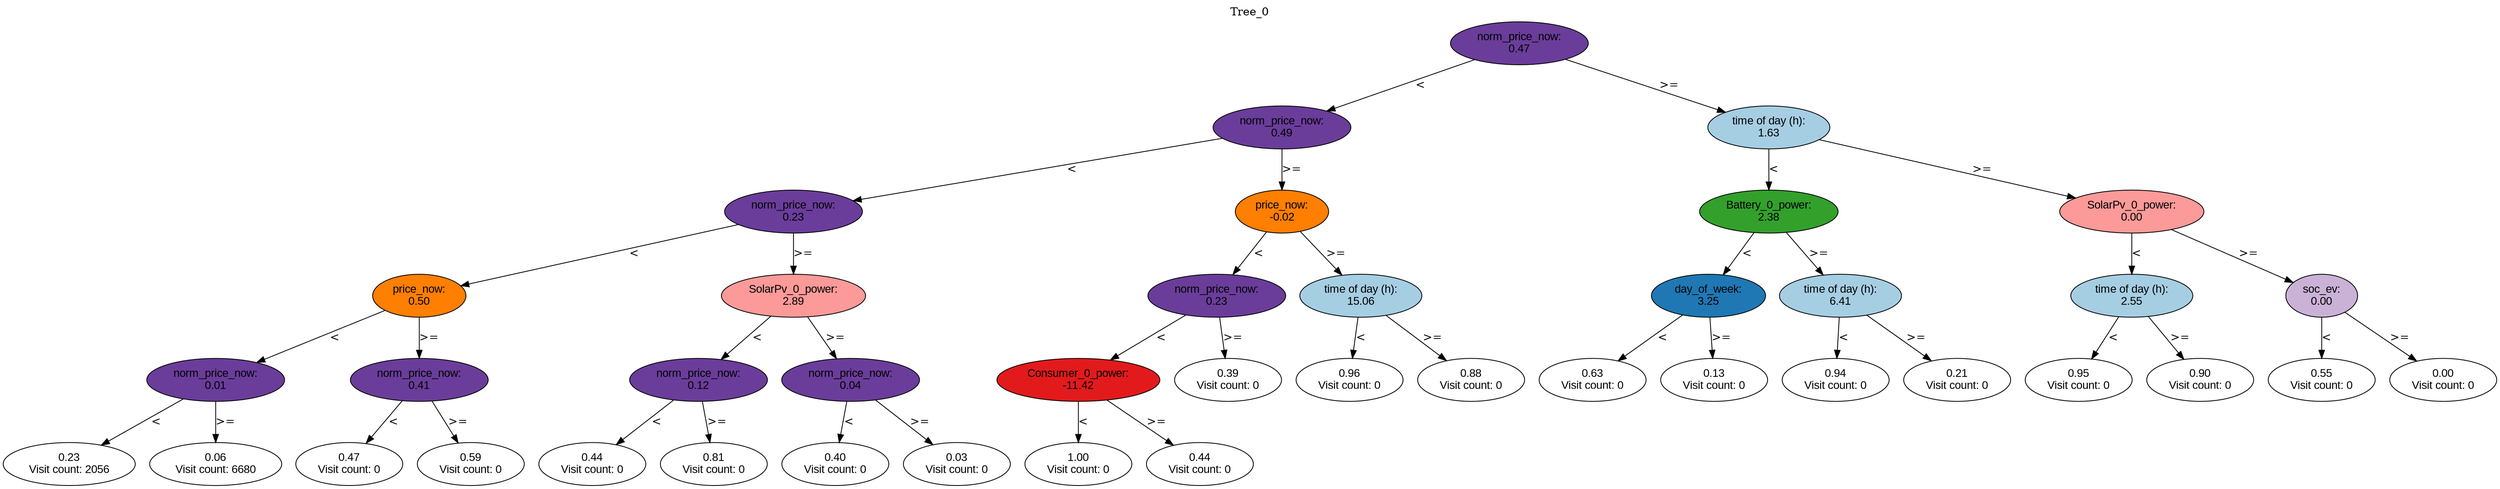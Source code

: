 digraph BST {
    node [fontname="Arial" style=filled colorscheme=paired12];
    0 [ label = "norm_price_now:
0.47" fillcolor=10];
    1 [ label = "norm_price_now:
0.49" fillcolor=10];
    2 [ label = "norm_price_now:
0.23" fillcolor=10];
    3 [ label = "price_now:
0.50" fillcolor=8];
    4 [ label = "norm_price_now:
0.01" fillcolor=10];
    5 [ label = "0.23
Visit count: 2056" fillcolor=white];
    6 [ label = "0.06
Visit count: 6680" fillcolor=white];
    7 [ label = "norm_price_now:
0.41" fillcolor=10];
    8 [ label = "0.47
Visit count: 0" fillcolor=white];
    9 [ label = "0.59
Visit count: 0" fillcolor=white];
    10 [ label = "SolarPv_0_power:
2.89" fillcolor=5];
    11 [ label = "norm_price_now:
0.12" fillcolor=10];
    12 [ label = "0.44
Visit count: 0" fillcolor=white];
    13 [ label = "0.81
Visit count: 0" fillcolor=white];
    14 [ label = "norm_price_now:
0.04" fillcolor=10];
    15 [ label = "0.40
Visit count: 0" fillcolor=white];
    16 [ label = "0.03
Visit count: 0" fillcolor=white];
    17 [ label = "price_now:
-0.02" fillcolor=8];
    18 [ label = "norm_price_now:
0.23" fillcolor=10];
    19 [ label = "Consumer_0_power:
-11.42" fillcolor=6];
    20 [ label = "1.00
Visit count: 0" fillcolor=white];
    21 [ label = "0.44
Visit count: 0" fillcolor=white];
    22 [ label = "0.39
Visit count: 0" fillcolor=white];
    23 [ label = "time of day (h):
15.06" fillcolor=1];
    24 [ label = "0.96
Visit count: 0" fillcolor=white];
    25 [ label = "0.88
Visit count: 0" fillcolor=white];
    26 [ label = "time of day (h):
1.63" fillcolor=1];
    27 [ label = "Battery_0_power:
2.38" fillcolor=4];
    28 [ label = "day_of_week:
3.25" fillcolor=2];
    29 [ label = "0.63
Visit count: 0" fillcolor=white];
    30 [ label = "0.13
Visit count: 0" fillcolor=white];
    31 [ label = "time of day (h):
6.41" fillcolor=1];
    32 [ label = "0.94
Visit count: 0" fillcolor=white];
    33 [ label = "0.21
Visit count: 0" fillcolor=white];
    34 [ label = "SolarPv_0_power:
0.00" fillcolor=5];
    35 [ label = "time of day (h):
2.55" fillcolor=1];
    36 [ label = "0.95
Visit count: 0" fillcolor=white];
    37 [ label = "0.90
Visit count: 0" fillcolor=white];
    38 [ label = "soc_ev:
0.00" fillcolor=9];
    39 [ label = "0.55
Visit count: 0" fillcolor=white];
    40 [ label = "0.00
Visit count: 0" fillcolor=white];

    0  -> 1[ label = "<"];
    0  -> 26[ label = ">="];
    1  -> 2[ label = "<"];
    1  -> 17[ label = ">="];
    2  -> 3[ label = "<"];
    2  -> 10[ label = ">="];
    3  -> 4[ label = "<"];
    3  -> 7[ label = ">="];
    4  -> 5[ label = "<"];
    4  -> 6[ label = ">="];
    7  -> 8[ label = "<"];
    7  -> 9[ label = ">="];
    10  -> 11[ label = "<"];
    10  -> 14[ label = ">="];
    11  -> 12[ label = "<"];
    11  -> 13[ label = ">="];
    14  -> 15[ label = "<"];
    14  -> 16[ label = ">="];
    17  -> 18[ label = "<"];
    17  -> 23[ label = ">="];
    18  -> 19[ label = "<"];
    18  -> 22[ label = ">="];
    19  -> 20[ label = "<"];
    19  -> 21[ label = ">="];
    23  -> 24[ label = "<"];
    23  -> 25[ label = ">="];
    26  -> 27[ label = "<"];
    26  -> 34[ label = ">="];
    27  -> 28[ label = "<"];
    27  -> 31[ label = ">="];
    28  -> 29[ label = "<"];
    28  -> 30[ label = ">="];
    31  -> 32[ label = "<"];
    31  -> 33[ label = ">="];
    34  -> 35[ label = "<"];
    34  -> 38[ label = ">="];
    35  -> 36[ label = "<"];
    35  -> 37[ label = ">="];
    38  -> 39[ label = "<"];
    38  -> 40[ label = ">="];

    labelloc="t";
    label="Tree_0";
}
